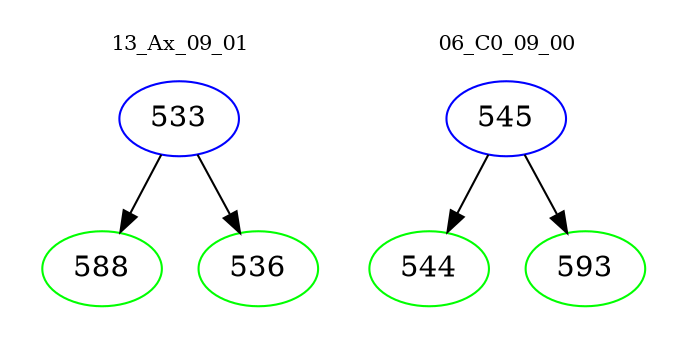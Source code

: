 digraph{
subgraph cluster_0 {
color = white
label = "13_Ax_09_01";
fontsize=10;
T0_533 [label="533", color="blue"]
T0_533 -> T0_588 [color="black"]
T0_588 [label="588", color="green"]
T0_533 -> T0_536 [color="black"]
T0_536 [label="536", color="green"]
}
subgraph cluster_1 {
color = white
label = "06_C0_09_00";
fontsize=10;
T1_545 [label="545", color="blue"]
T1_545 -> T1_544 [color="black"]
T1_544 [label="544", color="green"]
T1_545 -> T1_593 [color="black"]
T1_593 [label="593", color="green"]
}
}
